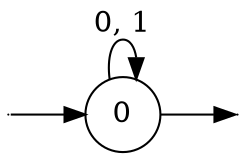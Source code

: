 digraph
{
  vcsn_context = "lal_char(01)_z"
  rankdir = LR
  {
    node [shape = point, width = 0]
    I0
    F0
  }
  {
    node [shape = circle]
    0
  }
  I0 -> 0
  0 -> F0
  0 -> 0 [label = "0, 1"]
}
